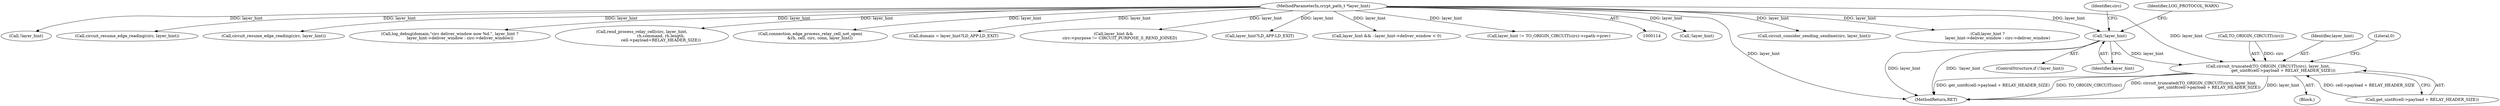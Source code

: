 digraph "0_tor_56a7c5bc15e0447203a491c1ee37de9939ad1dcd@pointer" {
"1000804" [label="(Call,!layer_hint)"];
"1000118" [label="(MethodParameterIn,crypt_path_t *layer_hint)"];
"1000813" [label="(Call,circuit_truncated(TO_ORIGIN_CIRCUIT(circ), layer_hint,\n                        get_uint8(cell->payload + RELAY_HEADER_SIZE)))"];
"1000817" [label="(Call,get_uint8(cell->payload + RELAY_HEADER_SIZE))"];
"1000813" [label="(Call,circuit_truncated(TO_ORIGIN_CIRCUIT(circ), layer_hint,\n                        get_uint8(cell->payload + RELAY_HEADER_SIZE)))"];
"1000637" [label="(Call,!layer_hint)"];
"1000815" [label="(Identifier,circ)"];
"1000260" [label="(Block,)"];
"1001058" [label="(MethodReturn,RET)"];
"1000393" [label="(Call,circuit_consider_sending_sendme(circ, layer_hint))"];
"1000385" [label="(Call,layer_hint ?\n                layer_hint->deliver_window : circ->deliver_window)"];
"1000803" [label="(ControlStructure,if (!layer_hint))"];
"1000357" [label="(Call,!layer_hint)"];
"1000808" [label="(Identifier,LOG_PROTOCOL_WARN)"];
"1000814" [label="(Call,TO_ORIGIN_CIRCUIT(circ))"];
"1000816" [label="(Identifier,layer_hint)"];
"1000804" [label="(Call,!layer_hint)"];
"1000878" [label="(Call,circuit_resume_edge_reading(circ, layer_hint))"];
"1000913" [label="(Call,circuit_resume_edge_reading(circ, layer_hint))"];
"1000824" [label="(Literal,0)"];
"1000382" [label="(Call,log_debug(domain,\"circ deliver_window now %d.\", layer_hint ?\n                layer_hint->deliver_window : circ->deliver_window))"];
"1000118" [label="(MethodParameterIn,crypt_path_t *layer_hint)"];
"1001033" [label="(Call,rend_process_relay_cell(circ, layer_hint,\n                              rh.command, rh.length,\n                              cell->payload+RELAY_HEADER_SIZE))"];
"1000249" [label="(Call,connection_edge_process_relay_cell_not_open(\n               &rh, cell, circ, conn, layer_hint))"];
"1000126" [label="(Call,domain = layer_hint?LD_APP:LD_EXIT)"];
"1000267" [label="(Call,layer_hint &&\n          circ->purpose != CIRCUIT_PURPOSE_S_REND_JOINED)"];
"1000805" [label="(Identifier,layer_hint)"];
"1000128" [label="(Call,layer_hint?LD_APP:LD_EXIT)"];
"1000348" [label="(Call,layer_hint && --layer_hint->deliver_window < 0)"];
"1000288" [label="(Call,layer_hint != TO_ORIGIN_CIRCUIT(circ)->cpath->prev)"];
"1000804" -> "1000803"  [label="AST: "];
"1000804" -> "1000805"  [label="CFG: "];
"1000805" -> "1000804"  [label="AST: "];
"1000808" -> "1000804"  [label="CFG: "];
"1000815" -> "1000804"  [label="CFG: "];
"1000804" -> "1001058"  [label="DDG: layer_hint"];
"1000804" -> "1001058"  [label="DDG: !layer_hint"];
"1000118" -> "1000804"  [label="DDG: layer_hint"];
"1000804" -> "1000813"  [label="DDG: layer_hint"];
"1000118" -> "1000114"  [label="AST: "];
"1000118" -> "1001058"  [label="DDG: layer_hint"];
"1000118" -> "1000126"  [label="DDG: layer_hint"];
"1000118" -> "1000128"  [label="DDG: layer_hint"];
"1000118" -> "1000249"  [label="DDG: layer_hint"];
"1000118" -> "1000267"  [label="DDG: layer_hint"];
"1000118" -> "1000288"  [label="DDG: layer_hint"];
"1000118" -> "1000348"  [label="DDG: layer_hint"];
"1000118" -> "1000357"  [label="DDG: layer_hint"];
"1000118" -> "1000382"  [label="DDG: layer_hint"];
"1000118" -> "1000385"  [label="DDG: layer_hint"];
"1000118" -> "1000393"  [label="DDG: layer_hint"];
"1000118" -> "1000637"  [label="DDG: layer_hint"];
"1000118" -> "1000813"  [label="DDG: layer_hint"];
"1000118" -> "1000878"  [label="DDG: layer_hint"];
"1000118" -> "1000913"  [label="DDG: layer_hint"];
"1000118" -> "1001033"  [label="DDG: layer_hint"];
"1000813" -> "1000260"  [label="AST: "];
"1000813" -> "1000817"  [label="CFG: "];
"1000814" -> "1000813"  [label="AST: "];
"1000816" -> "1000813"  [label="AST: "];
"1000817" -> "1000813"  [label="AST: "];
"1000824" -> "1000813"  [label="CFG: "];
"1000813" -> "1001058"  [label="DDG: layer_hint"];
"1000813" -> "1001058"  [label="DDG: get_uint8(cell->payload + RELAY_HEADER_SIZE)"];
"1000813" -> "1001058"  [label="DDG: TO_ORIGIN_CIRCUIT(circ)"];
"1000813" -> "1001058"  [label="DDG: circuit_truncated(TO_ORIGIN_CIRCUIT(circ), layer_hint,\n                        get_uint8(cell->payload + RELAY_HEADER_SIZE))"];
"1000814" -> "1000813"  [label="DDG: circ"];
"1000817" -> "1000813"  [label="DDG: cell->payload + RELAY_HEADER_SIZE"];
}
